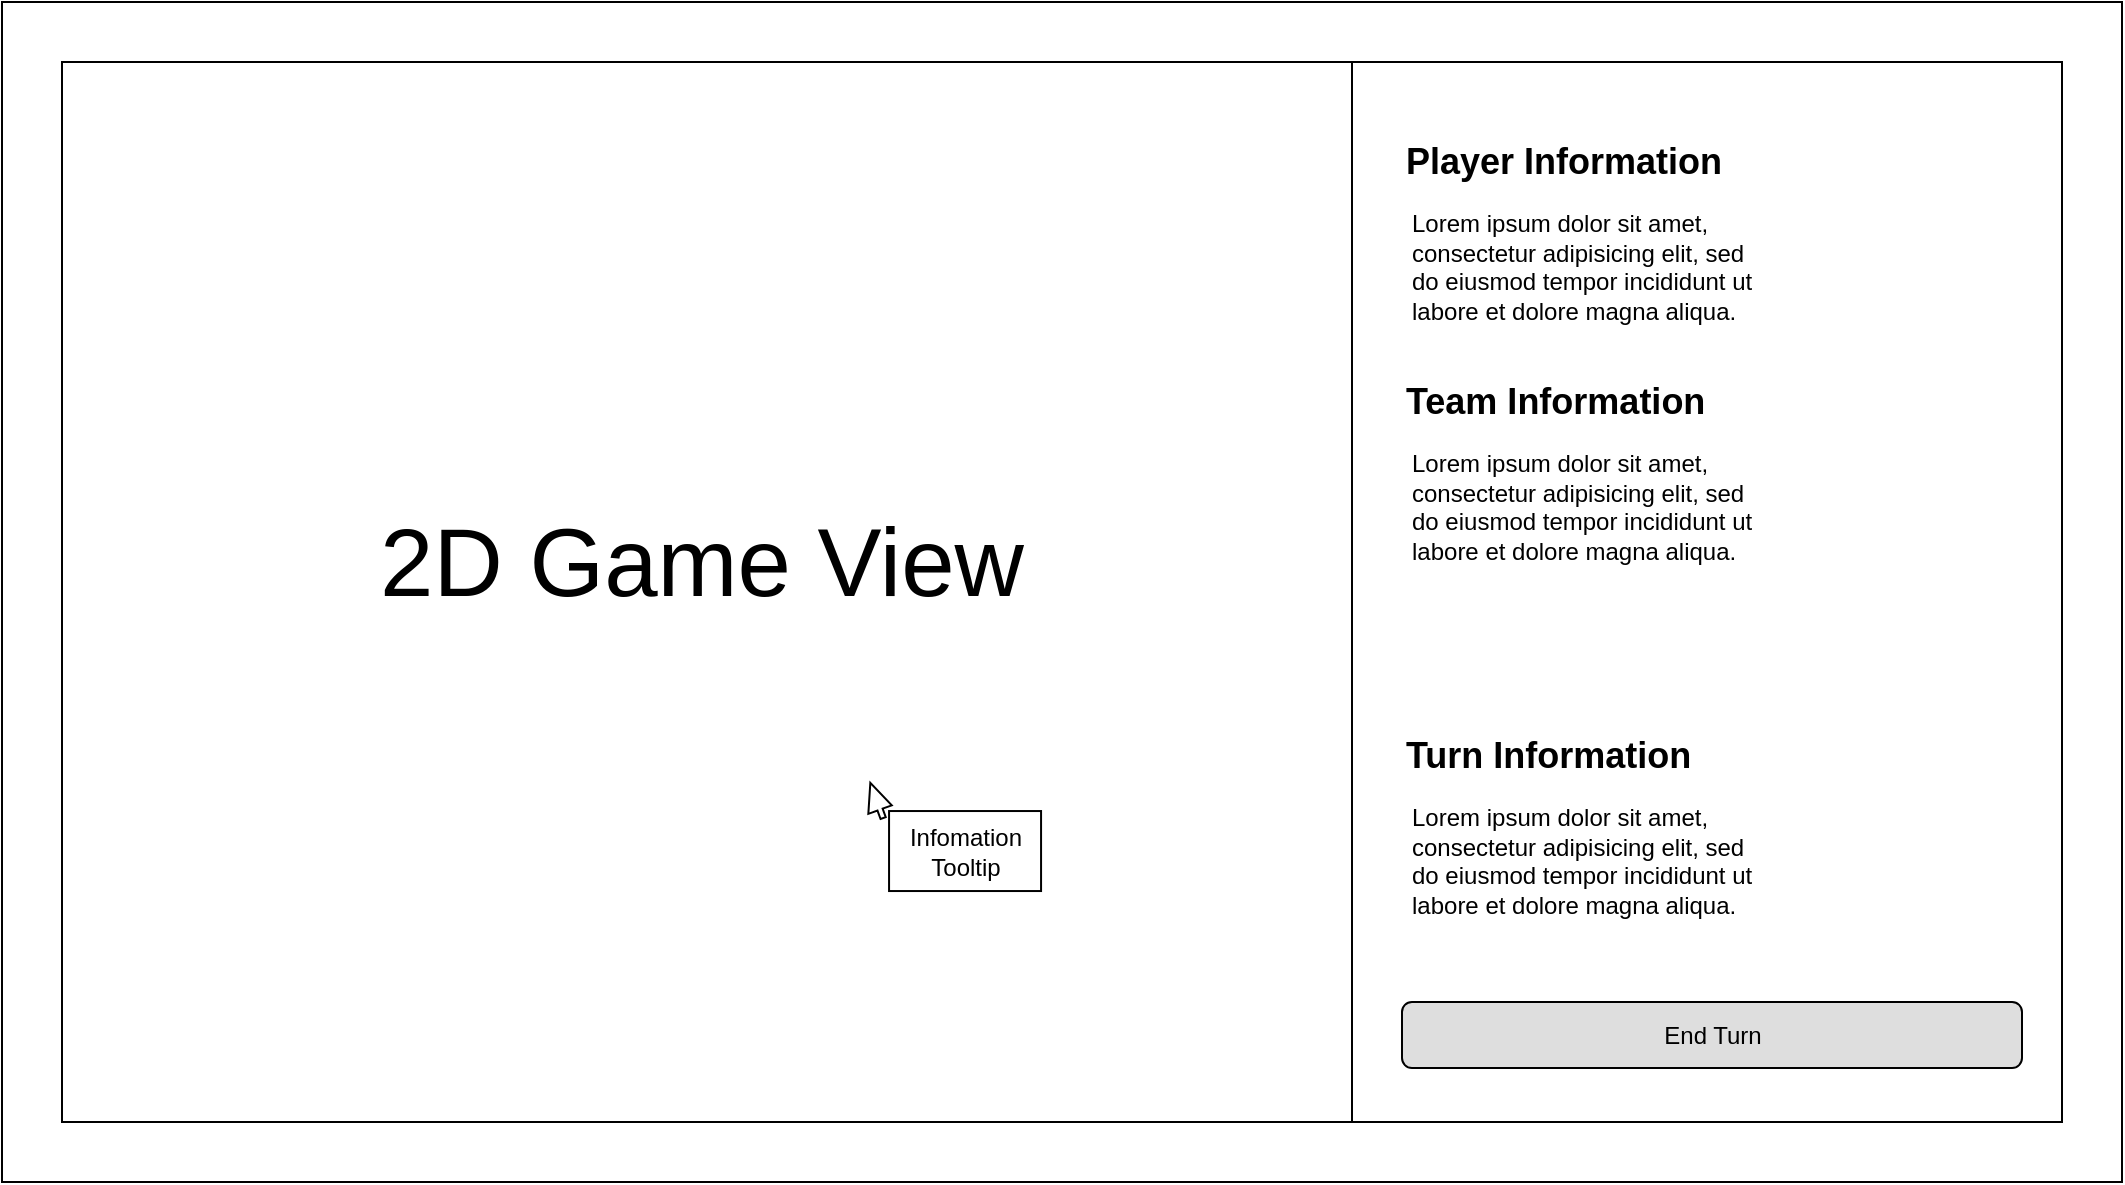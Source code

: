 <mxfile version="15.4.0" type="device"><diagram id="0JcXkW7xqhn7kqXnfj3O" name="Page-1"><mxGraphModel dx="1718" dy="986" grid="1" gridSize="10" guides="1" tooltips="1" connect="1" arrows="1" fold="1" page="1" pageScale="1" pageWidth="827" pageHeight="1169" math="0" shadow="0"><root><mxCell id="0"/><mxCell id="1" parent="0"/><mxCell id="EwlRGWiVsIDQ4gRHFGVk-1" value="" style="rounded=0;whiteSpace=wrap;html=1;" vertex="1" parent="1"><mxGeometry x="20" y="20" width="1060" height="590" as="geometry"/></mxCell><mxCell id="EwlRGWiVsIDQ4gRHFGVk-2" value="" style="rounded=0;whiteSpace=wrap;html=1;" vertex="1" parent="1"><mxGeometry x="50" y="50" width="1000" height="530" as="geometry"/></mxCell><mxCell id="EwlRGWiVsIDQ4gRHFGVk-3" value="" style="line;strokeWidth=1;direction=south;html=1;" vertex="1" parent="1"><mxGeometry x="690" y="50" width="10" height="530" as="geometry"/></mxCell><mxCell id="EwlRGWiVsIDQ4gRHFGVk-23" value="" style="group" vertex="1" connectable="0" parent="1"><mxGeometry x="440.003" y="400.004" width="99.527" height="64.516" as="geometry"/></mxCell><mxCell id="EwlRGWiVsIDQ4gRHFGVk-22" value="" style="shape=singleArrow;direction=east;whiteSpace=wrap;html=1;rounded=0;glass=0;sketch=0;fillColor=#FFFFFF;gradientColor=none;gradientDirection=north;arrowWidth=0.22;arrowSize=0.759;rotation=-110;" vertex="1" parent="EwlRGWiVsIDQ4gRHFGVk-23"><mxGeometry x="8" y="13" width="18.73" height="12.48" as="geometry"/></mxCell><mxCell id="EwlRGWiVsIDQ4gRHFGVk-21" value="Infomation&lt;br&gt;Tooltip" style="rounded=0;whiteSpace=wrap;html=1;glass=0;sketch=0;fillColor=#FFFFFF;gradientDirection=north;" vertex="1" parent="EwlRGWiVsIDQ4gRHFGVk-23"><mxGeometry x="23.527" y="24.516" width="76" height="40" as="geometry"/></mxCell><mxCell id="EwlRGWiVsIDQ4gRHFGVk-24" value="&lt;span style=&quot;font-size: 48px&quot;&gt;2D Game View&lt;/span&gt;" style="text;html=1;strokeColor=none;fillColor=none;align=center;verticalAlign=middle;whiteSpace=wrap;rounded=0;glass=0;sketch=0;" vertex="1" parent="1"><mxGeometry x="170" y="250" width="400" height="100" as="geometry"/></mxCell><mxCell id="EwlRGWiVsIDQ4gRHFGVk-26" value="Player Information" style="text;strokeColor=none;fillColor=none;html=1;fontSize=18;fontStyle=1;verticalAlign=middle;align=left;" vertex="1" parent="1"><mxGeometry x="720" y="80" width="100" height="40" as="geometry"/></mxCell><mxCell id="EwlRGWiVsIDQ4gRHFGVk-27" value="Team Information" style="text;strokeColor=none;fillColor=none;html=1;fontSize=18;fontStyle=1;verticalAlign=middle;align=left;" vertex="1" parent="1"><mxGeometry x="720" y="200" width="100" height="40" as="geometry"/></mxCell><mxCell id="EwlRGWiVsIDQ4gRHFGVk-29" value="&#10;Lorem ipsum dolor sit amet, consectetur adipisicing elit, sed do eiusmod tempor incididunt ut labore et dolore magna aliqua." style="text;strokeColor=none;fillColor=none;spacing=5;spacingTop=-20;whiteSpace=wrap;overflow=hidden;rounded=0;glass=0;sketch=0;verticalAlign=top;align=left;" vertex="1" parent="1"><mxGeometry x="720" y="120" width="190" height="70" as="geometry"/></mxCell><mxCell id="EwlRGWiVsIDQ4gRHFGVk-30" value="&#10;Lorem ipsum dolor sit amet, consectetur adipisicing elit, sed do eiusmod tempor incididunt ut labore et dolore magna aliqua." style="text;strokeColor=none;fillColor=none;spacing=5;spacingTop=-20;whiteSpace=wrap;overflow=hidden;rounded=0;glass=0;sketch=0;verticalAlign=top;align=left;" vertex="1" parent="1"><mxGeometry x="720" y="240" width="190" height="70" as="geometry"/></mxCell><mxCell id="EwlRGWiVsIDQ4gRHFGVk-33" value="Turn Information" style="text;strokeColor=none;fillColor=none;html=1;fontSize=18;fontStyle=1;verticalAlign=middle;align=left;" vertex="1" parent="1"><mxGeometry x="720" y="377.26" width="100" height="40" as="geometry"/></mxCell><mxCell id="EwlRGWiVsIDQ4gRHFGVk-34" value="&#10;Lorem ipsum dolor sit amet, consectetur adipisicing elit, sed do eiusmod tempor incididunt ut labore et dolore magna aliqua." style="text;strokeColor=none;fillColor=none;spacing=5;spacingTop=-20;whiteSpace=wrap;overflow=hidden;rounded=0;glass=0;sketch=0;verticalAlign=top;align=left;" vertex="1" parent="1"><mxGeometry x="720" y="417.26" width="190" height="70" as="geometry"/></mxCell><mxCell id="EwlRGWiVsIDQ4gRHFGVk-35" value="End Turn" style="rounded=1;fillColor=#DEDEDE;align=center;strokeColor=default;html=1;fontColor=#000000;fontSize=12;sketch=0;" vertex="1" parent="1"><mxGeometry x="720" y="520" width="310" height="33" as="geometry"/></mxCell></root></mxGraphModel></diagram></mxfile>